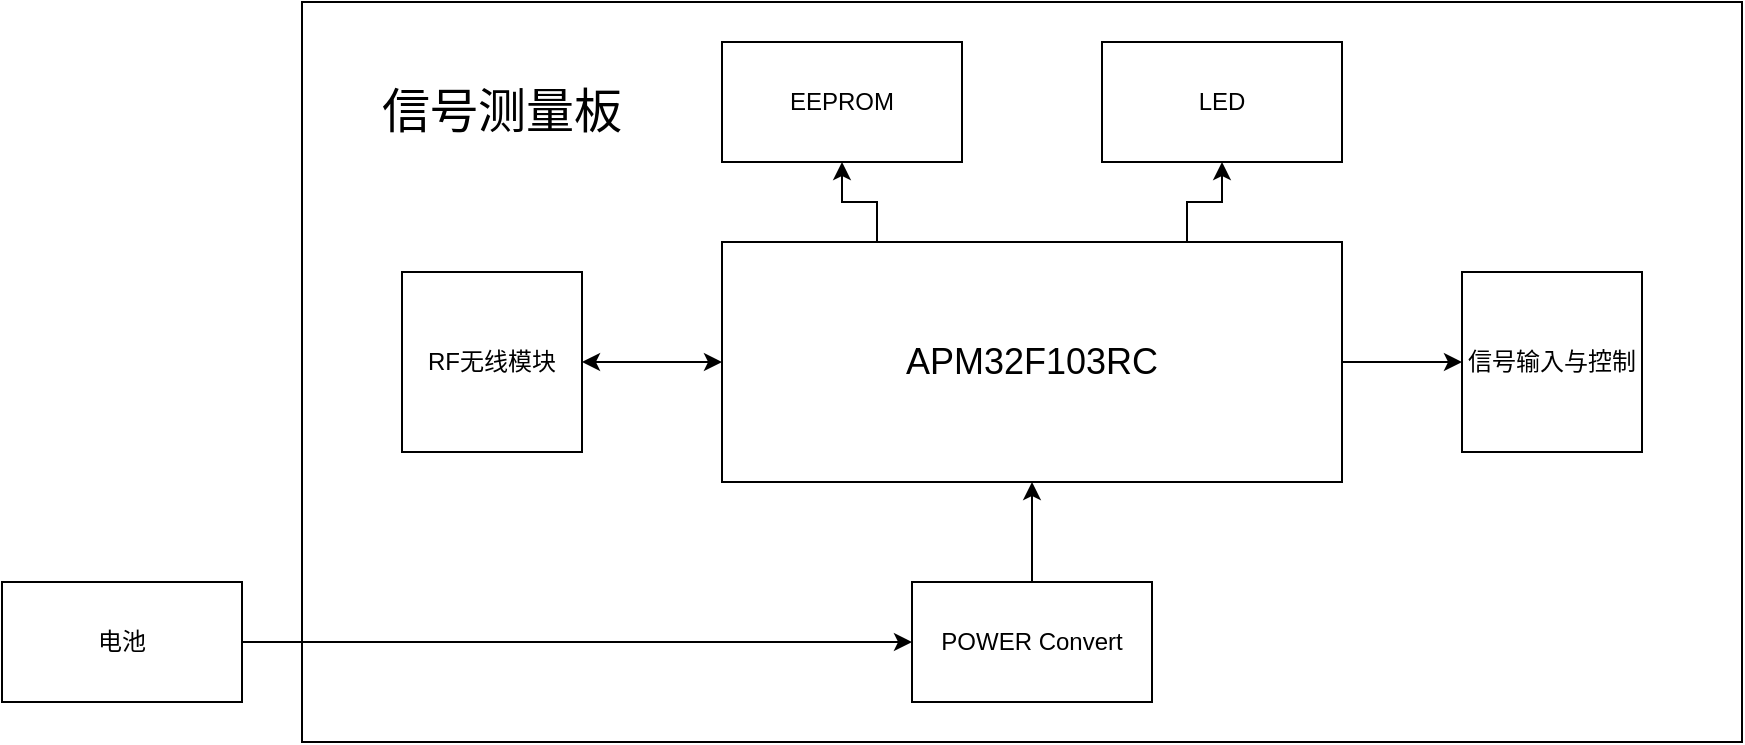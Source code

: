 <mxfile version="21.2.2" type="github">
  <diagram name="Page-1" id="7e0a89b8-554c-2b80-1dc8-d5c74ca68de4">
    <mxGraphModel dx="1593" dy="840" grid="1" gridSize="10" guides="1" tooltips="1" connect="1" arrows="1" fold="1" page="1" pageScale="1" pageWidth="1100" pageHeight="850" background="none" math="0" shadow="0">
      <root>
        <mxCell id="0" />
        <mxCell id="1" parent="0" />
        <mxCell id="hIipjYZUwrMKysPcCawK-15" value="" style="rounded=0;whiteSpace=wrap;html=1;" vertex="1" parent="1">
          <mxGeometry x="220" y="170" width="720" height="370" as="geometry" />
        </mxCell>
        <mxCell id="hIipjYZUwrMKysPcCawK-12" style="edgeStyle=orthogonalEdgeStyle;rounded=0;orthogonalLoop=1;jettySize=auto;html=1;exitX=0.25;exitY=0;exitDx=0;exitDy=0;" edge="1" parent="1" source="hIipjYZUwrMKysPcCawK-2" target="hIipjYZUwrMKysPcCawK-11">
          <mxGeometry relative="1" as="geometry" />
        </mxCell>
        <mxCell id="hIipjYZUwrMKysPcCawK-13" style="edgeStyle=orthogonalEdgeStyle;rounded=0;orthogonalLoop=1;jettySize=auto;html=1;exitX=0.75;exitY=0;exitDx=0;exitDy=0;entryX=0.5;entryY=1;entryDx=0;entryDy=0;" edge="1" parent="1" source="hIipjYZUwrMKysPcCawK-2" target="hIipjYZUwrMKysPcCawK-5">
          <mxGeometry relative="1" as="geometry" />
        </mxCell>
        <mxCell id="hIipjYZUwrMKysPcCawK-14" style="edgeStyle=orthogonalEdgeStyle;rounded=0;orthogonalLoop=1;jettySize=auto;html=1;exitX=1;exitY=0.5;exitDx=0;exitDy=0;entryX=0;entryY=0.5;entryDx=0;entryDy=0;" edge="1" parent="1" source="hIipjYZUwrMKysPcCawK-2" target="hIipjYZUwrMKysPcCawK-10">
          <mxGeometry relative="1" as="geometry" />
        </mxCell>
        <mxCell id="hIipjYZUwrMKysPcCawK-2" value="&lt;font style=&quot;font-size: 18px;&quot;&gt;APM32F103RC&lt;/font&gt;" style="rounded=0;whiteSpace=wrap;html=1;" vertex="1" parent="1">
          <mxGeometry x="430" y="290" width="310" height="120" as="geometry" />
        </mxCell>
        <mxCell id="hIipjYZUwrMKysPcCawK-3" value="RF无线模块" style="rounded=0;whiteSpace=wrap;html=1;" vertex="1" parent="1">
          <mxGeometry x="270" y="305" width="90" height="90" as="geometry" />
        </mxCell>
        <mxCell id="hIipjYZUwrMKysPcCawK-4" value="" style="endArrow=classic;startArrow=classic;html=1;rounded=0;entryX=0;entryY=0.5;entryDx=0;entryDy=0;" edge="1" parent="1" target="hIipjYZUwrMKysPcCawK-2">
          <mxGeometry width="50" height="50" relative="1" as="geometry">
            <mxPoint x="360" y="350" as="sourcePoint" />
            <mxPoint x="410" y="300" as="targetPoint" />
          </mxGeometry>
        </mxCell>
        <mxCell id="hIipjYZUwrMKysPcCawK-5" value="LED" style="rounded=0;whiteSpace=wrap;html=1;" vertex="1" parent="1">
          <mxGeometry x="620" y="190" width="120" height="60" as="geometry" />
        </mxCell>
        <mxCell id="hIipjYZUwrMKysPcCawK-17" style="edgeStyle=orthogonalEdgeStyle;rounded=0;orthogonalLoop=1;jettySize=auto;html=1;exitX=0.5;exitY=0;exitDx=0;exitDy=0;" edge="1" parent="1" source="hIipjYZUwrMKysPcCawK-6" target="hIipjYZUwrMKysPcCawK-2">
          <mxGeometry relative="1" as="geometry" />
        </mxCell>
        <mxCell id="hIipjYZUwrMKysPcCawK-6" value="POWER Convert" style="rounded=0;whiteSpace=wrap;html=1;" vertex="1" parent="1">
          <mxGeometry x="525" y="460" width="120" height="60" as="geometry" />
        </mxCell>
        <mxCell id="hIipjYZUwrMKysPcCawK-9" style="edgeStyle=orthogonalEdgeStyle;rounded=0;orthogonalLoop=1;jettySize=auto;html=1;exitX=1;exitY=0.5;exitDx=0;exitDy=0;" edge="1" parent="1" source="hIipjYZUwrMKysPcCawK-7" target="hIipjYZUwrMKysPcCawK-6">
          <mxGeometry relative="1" as="geometry" />
        </mxCell>
        <mxCell id="hIipjYZUwrMKysPcCawK-7" value="电池" style="rounded=0;whiteSpace=wrap;html=1;" vertex="1" parent="1">
          <mxGeometry x="70" y="460" width="120" height="60" as="geometry" />
        </mxCell>
        <mxCell id="hIipjYZUwrMKysPcCawK-10" value="信号输入与控制" style="rounded=0;whiteSpace=wrap;html=1;" vertex="1" parent="1">
          <mxGeometry x="800" y="305" width="90" height="90" as="geometry" />
        </mxCell>
        <mxCell id="hIipjYZUwrMKysPcCawK-11" value="EEPROM" style="rounded=0;whiteSpace=wrap;html=1;" vertex="1" parent="1">
          <mxGeometry x="430" y="190" width="120" height="60" as="geometry" />
        </mxCell>
        <mxCell id="hIipjYZUwrMKysPcCawK-16" value="&lt;font style=&quot;font-size: 24px;&quot;&gt;信号测量板&lt;/font&gt;" style="text;html=1;strokeColor=none;fillColor=none;align=center;verticalAlign=middle;whiteSpace=wrap;rounded=0;" vertex="1" parent="1">
          <mxGeometry x="250" y="210" width="140" height="30" as="geometry" />
        </mxCell>
      </root>
    </mxGraphModel>
  </diagram>
</mxfile>
